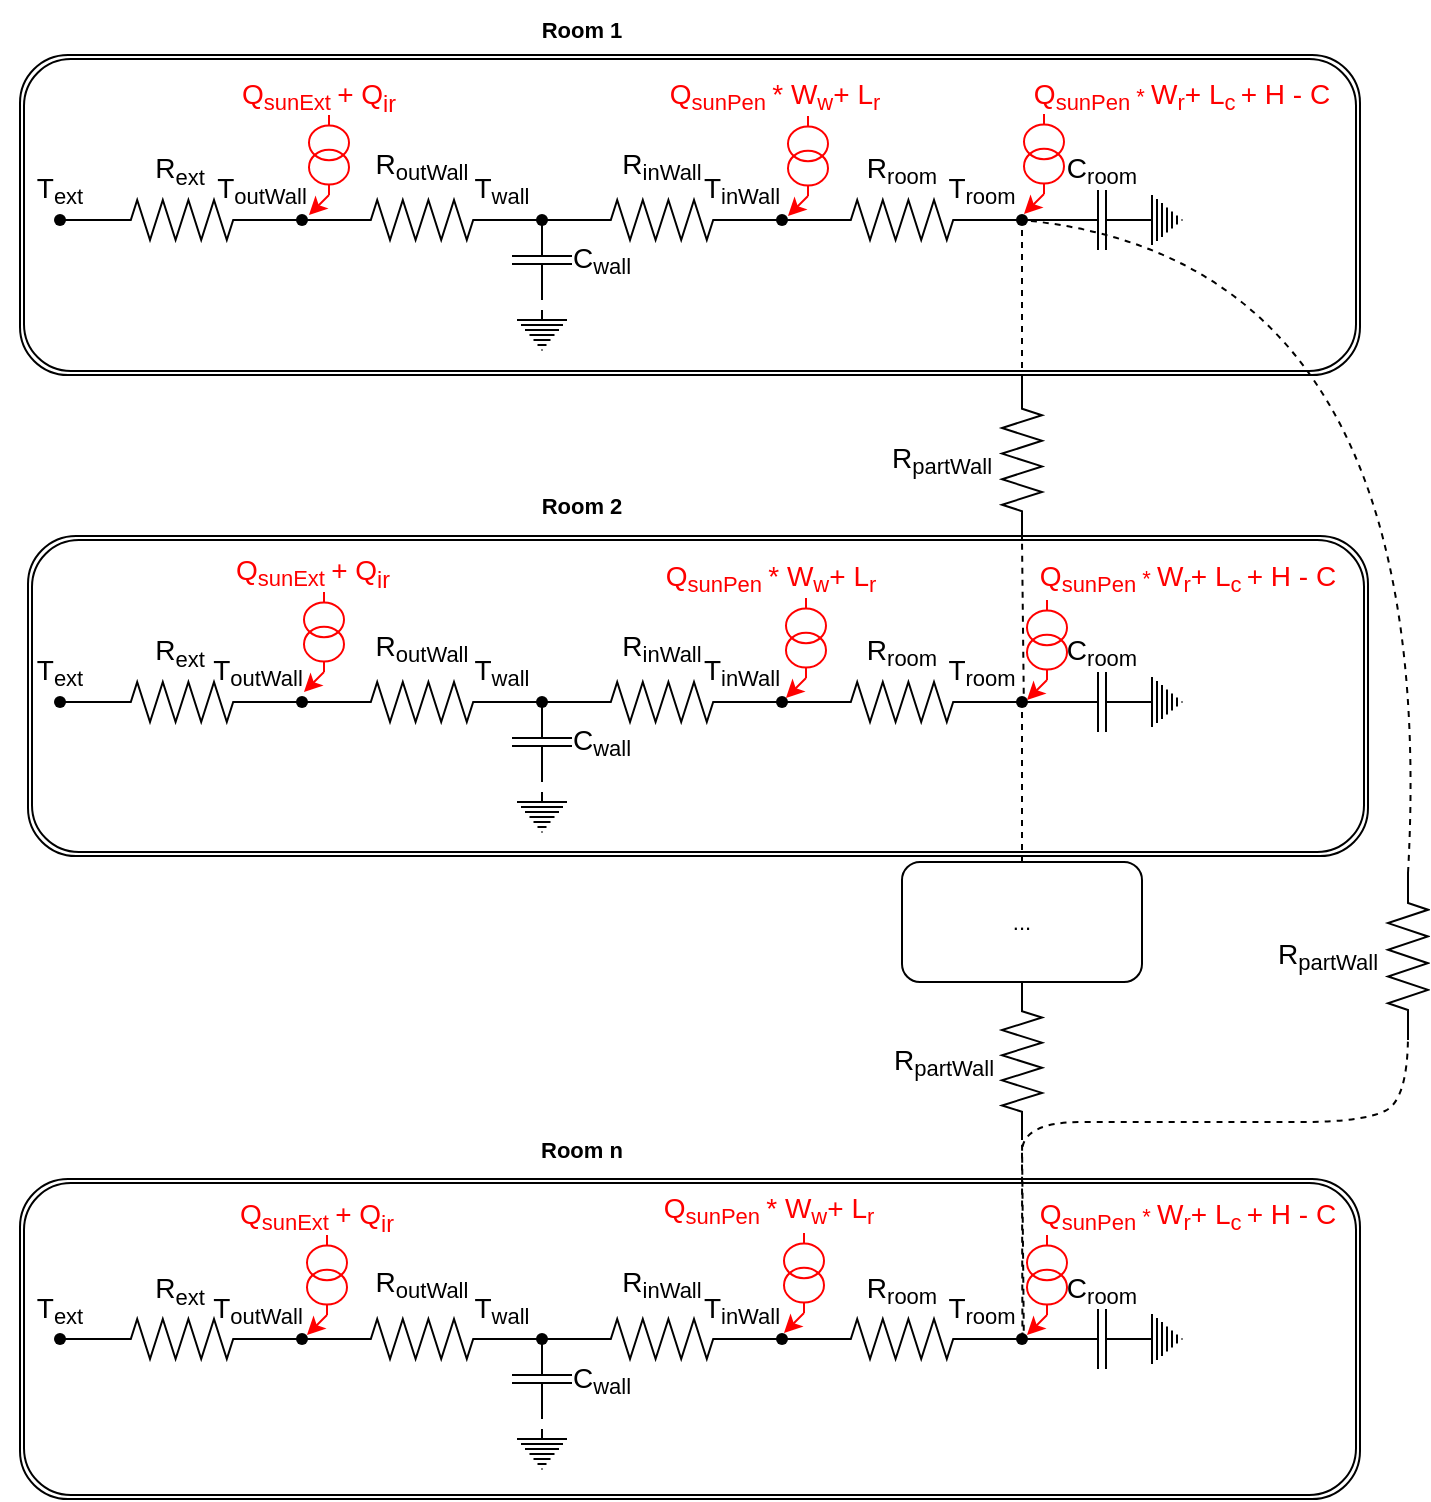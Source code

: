 <mxfile version="20.6.0" type="github">
  <diagram id="fp2iglX0YN-jyKUy6nzM" name="Page-1">
    <mxGraphModel dx="1377" dy="761" grid="1" gridSize="10" guides="1" tooltips="1" connect="1" arrows="1" fold="1" page="1" pageScale="1" pageWidth="827" pageHeight="1169" math="0" shadow="0">
      <root>
        <mxCell id="0" />
        <mxCell id="1" parent="0" />
        <mxCell id="NMDLwAGtHtHafQBuxZD8-47" value="" style="shape=ext;double=1;rounded=1;whiteSpace=wrap;html=1;strokeColor=#000000;fontSize=11;fontColor=#FF0000;fillColor=none;" vertex="1" parent="1">
          <mxGeometry x="39" y="599.5" width="670" height="160" as="geometry" />
        </mxCell>
        <mxCell id="NMDLwAGtHtHafQBuxZD8-45" value="" style="shape=ext;double=1;rounded=1;whiteSpace=wrap;html=1;strokeColor=#000000;fontSize=11;fontColor=#FF0000;fillColor=none;" vertex="1" parent="1">
          <mxGeometry x="39" y="37.5" width="670" height="160" as="geometry" />
        </mxCell>
        <mxCell id="NMDLwAGtHtHafQBuxZD8-46" value="" style="shape=ext;double=1;rounded=1;whiteSpace=wrap;html=1;strokeColor=#000000;fontSize=11;fontColor=#FF0000;fillColor=none;" vertex="1" parent="1">
          <mxGeometry x="43" y="278" width="670" height="160" as="geometry" />
        </mxCell>
        <mxCell id="AQ2lkBxd3Dtjlv-5lI-6-3" value="" style="pointerEvents=1;verticalLabelPosition=bottom;shadow=0;dashed=0;align=center;html=1;verticalAlign=top;shape=mxgraph.electrical.resistors.resistor_2;" parent="1" vertex="1">
          <mxGeometry x="80" y="110" width="80" height="20" as="geometry" />
        </mxCell>
        <mxCell id="AQ2lkBxd3Dtjlv-5lI-6-4" value="" style="shape=waypoint;sketch=0;fillStyle=solid;size=6;pointerEvents=1;points=[];fillColor=none;resizable=0;rotatable=0;perimeter=centerPerimeter;snapToPoint=1;" parent="1" vertex="1">
          <mxGeometry x="39" y="100" width="40" height="40" as="geometry" />
        </mxCell>
        <mxCell id="AQ2lkBxd3Dtjlv-5lI-6-5" value="&lt;font style=&quot;&quot;&gt;&lt;span style=&quot;font-size: 14px;&quot;&gt;T&lt;/span&gt;&lt;sub style=&quot;&quot;&gt;&lt;font style=&quot;font-size: 11px;&quot;&gt;ext&lt;/font&gt;&lt;/sub&gt;&lt;/font&gt;" style="text;html=1;strokeColor=none;fillColor=none;align=center;verticalAlign=middle;whiteSpace=wrap;rounded=0;" parent="1" vertex="1">
          <mxGeometry x="29" y="90" width="60" height="30" as="geometry" />
        </mxCell>
        <mxCell id="AQ2lkBxd3Dtjlv-5lI-6-13" value="&lt;font style=&quot;font-size: 14px;&quot;&gt;T&lt;/font&gt;&lt;sub style=&quot;&quot;&gt;&lt;font style=&quot;font-size: 11px;&quot;&gt;outWall&lt;/font&gt;&lt;/sub&gt;" style="text;html=1;strokeColor=none;fillColor=none;align=center;verticalAlign=middle;whiteSpace=wrap;rounded=0;" parent="1" vertex="1">
          <mxGeometry x="130" y="90" width="60" height="30" as="geometry" />
        </mxCell>
        <mxCell id="AQ2lkBxd3Dtjlv-5lI-6-14" value="" style="pointerEvents=1;verticalLabelPosition=bottom;shadow=0;dashed=0;align=center;html=1;verticalAlign=top;shape=mxgraph.electrical.resistors.resistor_2;" parent="1" vertex="1">
          <mxGeometry x="200" y="110" width="80" height="20" as="geometry" />
        </mxCell>
        <mxCell id="AQ2lkBxd3Dtjlv-5lI-6-17" value="" style="endArrow=none;html=1;rounded=0;fontSize=14;exitX=0.592;exitY=0.597;exitDx=0;exitDy=0;exitPerimeter=0;entryX=0;entryY=0.5;entryDx=0;entryDy=0;entryPerimeter=0;" parent="1" source="AQ2lkBxd3Dtjlv-5lI-6-4" target="AQ2lkBxd3Dtjlv-5lI-6-3" edge="1">
          <mxGeometry width="50" height="50" relative="1" as="geometry">
            <mxPoint x="270" y="330" as="sourcePoint" />
            <mxPoint x="320" y="280" as="targetPoint" />
          </mxGeometry>
        </mxCell>
        <mxCell id="AQ2lkBxd3Dtjlv-5lI-6-21" value="" style="endArrow=none;html=1;rounded=0;fontSize=14;exitX=1;exitY=0.5;exitDx=0;exitDy=0;exitPerimeter=0;entryX=0;entryY=0.5;entryDx=0;entryDy=0;entryPerimeter=0;" parent="1" source="AQ2lkBxd3Dtjlv-5lI-6-3" target="AQ2lkBxd3Dtjlv-5lI-6-14" edge="1">
          <mxGeometry width="50" height="50" relative="1" as="geometry">
            <mxPoint x="270" y="330" as="sourcePoint" />
            <mxPoint x="320" y="280" as="targetPoint" />
          </mxGeometry>
        </mxCell>
        <mxCell id="AQ2lkBxd3Dtjlv-5lI-6-22" value="" style="shape=waypoint;sketch=0;fillStyle=solid;size=6;pointerEvents=1;points=[];fillColor=none;resizable=0;rotatable=0;perimeter=centerPerimeter;snapToPoint=1;fontSize=14;" parent="1" vertex="1">
          <mxGeometry x="160" y="100" width="40" height="40" as="geometry" />
        </mxCell>
        <mxCell id="AQ2lkBxd3Dtjlv-5lI-6-23" value="" style="pointerEvents=1;verticalLabelPosition=bottom;shadow=0;dashed=0;align=center;html=1;verticalAlign=top;shape=mxgraph.electrical.capacitors.capacitor_1;fontSize=14;direction=south;" parent="1" vertex="1">
          <mxGeometry x="285" y="120" width="30" height="40" as="geometry" />
        </mxCell>
        <mxCell id="AQ2lkBxd3Dtjlv-5lI-6-24" value="" style="pointerEvents=1;verticalLabelPosition=bottom;shadow=0;dashed=0;align=center;html=1;verticalAlign=top;shape=mxgraph.electrical.signal_sources.protective_earth;fontSize=14;" parent="1" vertex="1">
          <mxGeometry x="287.5" y="165" width="25" height="20" as="geometry" />
        </mxCell>
        <mxCell id="AQ2lkBxd3Dtjlv-5lI-6-25" value="&lt;font style=&quot;font-size: 14px;&quot;&gt;T&lt;/font&gt;&lt;sub style=&quot;&quot;&gt;&lt;font style=&quot;font-size: 11px;&quot;&gt;wall&lt;/font&gt;&lt;/sub&gt;" style="text;html=1;strokeColor=none;fillColor=none;align=center;verticalAlign=middle;whiteSpace=wrap;rounded=0;" parent="1" vertex="1">
          <mxGeometry x="250" y="90" width="60" height="30" as="geometry" />
        </mxCell>
        <mxCell id="AQ2lkBxd3Dtjlv-5lI-6-26" value="" style="pointerEvents=1;verticalLabelPosition=bottom;shadow=0;dashed=0;align=center;html=1;verticalAlign=top;shape=mxgraph.electrical.resistors.resistor_2;" parent="1" vertex="1">
          <mxGeometry x="320" y="110" width="80" height="20" as="geometry" />
        </mxCell>
        <mxCell id="AQ2lkBxd3Dtjlv-5lI-6-27" value="" style="endArrow=none;html=1;rounded=0;fontSize=14;exitX=1;exitY=0.5;exitDx=0;exitDy=0;exitPerimeter=0;entryX=0;entryY=0.5;entryDx=0;entryDy=0;entryPerimeter=0;" parent="1" target="AQ2lkBxd3Dtjlv-5lI-6-26" edge="1">
          <mxGeometry width="50" height="50" relative="1" as="geometry">
            <mxPoint x="280" y="120" as="sourcePoint" />
            <mxPoint x="440" y="280" as="targetPoint" />
          </mxGeometry>
        </mxCell>
        <mxCell id="AQ2lkBxd3Dtjlv-5lI-6-28" value="" style="shape=waypoint;sketch=0;fillStyle=solid;size=6;pointerEvents=1;points=[];fillColor=none;resizable=0;rotatable=0;perimeter=centerPerimeter;snapToPoint=1;fontSize=14;" parent="1" vertex="1">
          <mxGeometry x="280" y="100" width="40" height="40" as="geometry" />
        </mxCell>
        <mxCell id="AQ2lkBxd3Dtjlv-5lI-6-29" value="&lt;span style=&quot;font-size: 14px;&quot;&gt;C&lt;/span&gt;&lt;sub style=&quot;&quot;&gt;&lt;font style=&quot;font-size: 11px;&quot;&gt;wall&lt;/font&gt;&lt;/sub&gt;" style="text;html=1;strokeColor=none;fillColor=none;align=center;verticalAlign=middle;whiteSpace=wrap;rounded=0;" parent="1" vertex="1">
          <mxGeometry x="300" y="125" width="60" height="30" as="geometry" />
        </mxCell>
        <mxCell id="AQ2lkBxd3Dtjlv-5lI-6-30" value="&lt;font style=&quot;&quot;&gt;&lt;span style=&quot;font-size: 14px;&quot;&gt;T&lt;/span&gt;&lt;sub style=&quot;&quot;&gt;&lt;font style=&quot;font-size: 11px;&quot;&gt;inWall&lt;/font&gt;&lt;/sub&gt;&lt;/font&gt;" style="text;html=1;strokeColor=none;fillColor=none;align=center;verticalAlign=middle;whiteSpace=wrap;rounded=0;" parent="1" vertex="1">
          <mxGeometry x="370" y="90" width="60" height="30" as="geometry" />
        </mxCell>
        <mxCell id="AQ2lkBxd3Dtjlv-5lI-6-31" value="" style="pointerEvents=1;verticalLabelPosition=bottom;shadow=0;dashed=0;align=center;html=1;verticalAlign=top;shape=mxgraph.electrical.resistors.resistor_2;" parent="1" vertex="1">
          <mxGeometry x="440" y="110" width="80" height="20" as="geometry" />
        </mxCell>
        <mxCell id="AQ2lkBxd3Dtjlv-5lI-6-32" value="" style="endArrow=none;html=1;rounded=0;fontSize=14;exitX=1;exitY=0.5;exitDx=0;exitDy=0;exitPerimeter=0;entryX=0;entryY=0.5;entryDx=0;entryDy=0;entryPerimeter=0;" parent="1" target="AQ2lkBxd3Dtjlv-5lI-6-31" edge="1">
          <mxGeometry width="50" height="50" relative="1" as="geometry">
            <mxPoint x="400" y="120" as="sourcePoint" />
            <mxPoint x="560" y="280" as="targetPoint" />
          </mxGeometry>
        </mxCell>
        <mxCell id="AQ2lkBxd3Dtjlv-5lI-6-33" value="" style="shape=waypoint;sketch=0;fillStyle=solid;size=6;pointerEvents=1;points=[];fillColor=none;resizable=0;rotatable=0;perimeter=centerPerimeter;snapToPoint=1;fontSize=14;" parent="1" vertex="1">
          <mxGeometry x="400" y="100" width="40" height="40" as="geometry" />
        </mxCell>
        <mxCell id="AQ2lkBxd3Dtjlv-5lI-6-34" value="" style="endArrow=none;html=1;rounded=0;fontSize=14;exitX=1;exitY=0.5;exitDx=0;exitDy=0;exitPerimeter=0;entryX=0;entryY=0.5;entryDx=0;entryDy=0;entryPerimeter=0;" parent="1" edge="1">
          <mxGeometry width="50" height="50" relative="1" as="geometry">
            <mxPoint x="520.0" y="120" as="sourcePoint" />
            <mxPoint x="560.0" y="120" as="targetPoint" />
          </mxGeometry>
        </mxCell>
        <mxCell id="AQ2lkBxd3Dtjlv-5lI-6-35" value="" style="shape=waypoint;sketch=0;fillStyle=solid;size=6;pointerEvents=1;points=[];fillColor=none;resizable=0;rotatable=0;perimeter=centerPerimeter;snapToPoint=1;fontSize=14;" parent="1" vertex="1">
          <mxGeometry x="520" y="100" width="40" height="40" as="geometry" />
        </mxCell>
        <mxCell id="AQ2lkBxd3Dtjlv-5lI-6-36" value="&lt;font style=&quot;font-size: 14px;&quot;&gt;T&lt;/font&gt;&lt;sub style=&quot;&quot;&gt;&lt;font style=&quot;font-size: 11px;&quot;&gt;room&lt;/font&gt;&lt;/sub&gt;" style="text;html=1;strokeColor=none;fillColor=none;align=center;verticalAlign=middle;whiteSpace=wrap;rounded=0;" parent="1" vertex="1">
          <mxGeometry x="490" y="90" width="60" height="30" as="geometry" />
        </mxCell>
        <mxCell id="AQ2lkBxd3Dtjlv-5lI-6-37" value="" style="pointerEvents=1;verticalLabelPosition=bottom;shadow=0;dashed=0;align=center;html=1;verticalAlign=top;shape=mxgraph.electrical.capacitors.capacitor_1;fontSize=14;direction=west;" parent="1" vertex="1">
          <mxGeometry x="560" y="105" width="40" height="30" as="geometry" />
        </mxCell>
        <mxCell id="AQ2lkBxd3Dtjlv-5lI-6-38" value="" style="pointerEvents=1;verticalLabelPosition=bottom;shadow=0;dashed=0;align=center;html=1;verticalAlign=top;shape=mxgraph.electrical.signal_sources.protective_earth;fontSize=14;direction=north;" parent="1" vertex="1">
          <mxGeometry x="600" y="107.5" width="20" height="25" as="geometry" />
        </mxCell>
        <mxCell id="AQ2lkBxd3Dtjlv-5lI-6-39" value="&lt;span style=&quot;font-size: 14px;&quot;&gt;C&lt;/span&gt;&lt;sub style=&quot;&quot;&gt;&lt;font style=&quot;font-size: 11px;&quot;&gt;room&lt;/font&gt;&lt;/sub&gt;" style="text;html=1;strokeColor=none;fillColor=none;align=center;verticalAlign=middle;whiteSpace=wrap;rounded=0;" parent="1" vertex="1">
          <mxGeometry x="550" y="80" width="60" height="30" as="geometry" />
        </mxCell>
        <mxCell id="AQ2lkBxd3Dtjlv-5lI-6-40" value="" style="pointerEvents=1;verticalLabelPosition=bottom;shadow=0;dashed=0;align=center;html=1;verticalAlign=top;shape=mxgraph.electrical.resistors.resistor_2;direction=south;" parent="1" vertex="1">
          <mxGeometry x="530" y="200" width="20" height="80" as="geometry" />
        </mxCell>
        <mxCell id="AQ2lkBxd3Dtjlv-5lI-6-42" value="&lt;font style=&quot;&quot;&gt;&lt;font style=&quot;&quot;&gt;&lt;span style=&quot;font-size: 14px;&quot;&gt;R&lt;/span&gt;&lt;sub style=&quot;&quot;&gt;&lt;font style=&quot;font-size: 11px;&quot;&gt;room&lt;/font&gt;&lt;/sub&gt;&lt;br&gt;&lt;/font&gt;&lt;/font&gt;" style="text;html=1;strokeColor=none;fillColor=none;align=center;verticalAlign=middle;whiteSpace=wrap;rounded=0;" parent="1" vertex="1">
          <mxGeometry x="450" y="80" width="60" height="30" as="geometry" />
        </mxCell>
        <mxCell id="AQ2lkBxd3Dtjlv-5lI-6-43" value="&lt;font style=&quot;&quot;&gt;&lt;font style=&quot;&quot;&gt;&lt;span style=&quot;font-size: 14px;&quot;&gt;R&lt;/span&gt;&lt;sub style=&quot;&quot;&gt;&lt;font style=&quot;font-size: 11px;&quot;&gt;inWall&lt;/font&gt;&lt;/sub&gt;&lt;br&gt;&lt;/font&gt;&lt;/font&gt;" style="text;html=1;strokeColor=none;fillColor=none;align=center;verticalAlign=middle;whiteSpace=wrap;rounded=0;" parent="1" vertex="1">
          <mxGeometry x="330" y="77.5" width="60" height="30" as="geometry" />
        </mxCell>
        <mxCell id="AQ2lkBxd3Dtjlv-5lI-6-44" value="&lt;font style=&quot;&quot;&gt;&lt;font style=&quot;&quot;&gt;&lt;span style=&quot;font-size: 14px;&quot;&gt;R&lt;/span&gt;&lt;sub style=&quot;&quot;&gt;&lt;font style=&quot;font-size: 11px;&quot;&gt;outWall&lt;/font&gt;&lt;/sub&gt;&lt;br&gt;&lt;/font&gt;&lt;/font&gt;" style="text;html=1;strokeColor=none;fillColor=none;align=center;verticalAlign=middle;whiteSpace=wrap;rounded=0;" parent="1" vertex="1">
          <mxGeometry x="210" y="77.5" width="60" height="30" as="geometry" />
        </mxCell>
        <mxCell id="AQ2lkBxd3Dtjlv-5lI-6-45" value="&lt;font style=&quot;&quot;&gt;&lt;font style=&quot;&quot;&gt;&lt;font style=&quot;font-size: 14px;&quot;&gt;R&lt;/font&gt;&lt;font style=&quot;vertical-align: sub; font-size: 11px;&quot;&gt;ext&lt;/font&gt;&lt;br&gt;&lt;/font&gt;&lt;/font&gt;" style="text;html=1;strokeColor=none;fillColor=none;align=center;verticalAlign=middle;whiteSpace=wrap;rounded=0;" parent="1" vertex="1">
          <mxGeometry x="89" y="80" width="60" height="30" as="geometry" />
        </mxCell>
        <mxCell id="AQ2lkBxd3Dtjlv-5lI-6-48" value="" style="endArrow=none;dashed=1;html=1;rounded=0;fontSize=11;exitX=0;exitY=0.5;exitDx=0;exitDy=0;exitPerimeter=0;entryX=0.541;entryY=0.597;entryDx=0;entryDy=0;entryPerimeter=0;" parent="1" source="AQ2lkBxd3Dtjlv-5lI-6-40" target="AQ2lkBxd3Dtjlv-5lI-6-35" edge="1">
          <mxGeometry width="50" height="50" relative="1" as="geometry">
            <mxPoint x="540" y="140" as="sourcePoint" />
            <mxPoint x="550" y="140" as="targetPoint" />
          </mxGeometry>
        </mxCell>
        <mxCell id="AQ2lkBxd3Dtjlv-5lI-6-53" value="&lt;font style=&quot;&quot;&gt;&lt;font style=&quot;&quot;&gt;&lt;span style=&quot;font-size: 14px;&quot;&gt;R&lt;/span&gt;&lt;sub style=&quot;&quot;&gt;&lt;font style=&quot;font-size: 11px;&quot;&gt;partWall&lt;/font&gt;&lt;/sub&gt;&lt;br&gt;&lt;/font&gt;&lt;/font&gt;" style="text;html=1;strokeColor=none;fillColor=none;align=center;verticalAlign=middle;whiteSpace=wrap;rounded=0;" parent="1" vertex="1">
          <mxGeometry x="470" y="225" width="60" height="30" as="geometry" />
        </mxCell>
        <mxCell id="AQ2lkBxd3Dtjlv-5lI-6-62" value="" style="endArrow=none;dashed=1;html=1;rounded=0;fontSize=11;entryX=1;entryY=0.5;entryDx=0;entryDy=0;entryPerimeter=0;exitX=0.849;exitY=1.061;exitDx=0;exitDy=0;exitPerimeter=0;" parent="1" source="AQ2lkBxd3Dtjlv-5lI-6-89" edge="1">
          <mxGeometry width="50" height="50" relative="1" as="geometry">
            <mxPoint x="540" y="341" as="sourcePoint" />
            <mxPoint x="540.0" y="280" as="targetPoint" />
          </mxGeometry>
        </mxCell>
        <mxCell id="AQ2lkBxd3Dtjlv-5lI-6-67" value="&lt;b&gt;Room 1&lt;/b&gt;" style="text;html=1;strokeColor=none;fillColor=none;align=center;verticalAlign=middle;whiteSpace=wrap;rounded=0;fontSize=11;" parent="1" vertex="1">
          <mxGeometry x="290" y="10" width="60" height="30" as="geometry" />
        </mxCell>
        <mxCell id="AQ2lkBxd3Dtjlv-5lI-6-68" value="" style="pointerEvents=1;verticalLabelPosition=bottom;shadow=0;dashed=0;align=center;html=1;verticalAlign=top;shape=mxgraph.electrical.resistors.resistor_2;" parent="1" vertex="1">
          <mxGeometry x="80" y="351" width="80" height="20" as="geometry" />
        </mxCell>
        <mxCell id="AQ2lkBxd3Dtjlv-5lI-6-69" value="" style="shape=waypoint;sketch=0;fillStyle=solid;size=6;pointerEvents=1;points=[];fillColor=none;resizable=0;rotatable=0;perimeter=centerPerimeter;snapToPoint=1;" parent="1" vertex="1">
          <mxGeometry x="39" y="341" width="40" height="40" as="geometry" />
        </mxCell>
        <mxCell id="AQ2lkBxd3Dtjlv-5lI-6-70" value="&lt;font style=&quot;&quot;&gt;&lt;span style=&quot;font-size: 14px;&quot;&gt;T&lt;/span&gt;&lt;sub style=&quot;&quot;&gt;&lt;font style=&quot;font-size: 11px;&quot;&gt;ext&lt;/font&gt;&lt;/sub&gt;&lt;/font&gt;" style="text;html=1;strokeColor=none;fillColor=none;align=center;verticalAlign=middle;whiteSpace=wrap;rounded=0;" parent="1" vertex="1">
          <mxGeometry x="29" y="331" width="60" height="30" as="geometry" />
        </mxCell>
        <mxCell id="AQ2lkBxd3Dtjlv-5lI-6-71" value="&lt;font style=&quot;font-size: 14px;&quot;&gt;T&lt;/font&gt;&lt;sub style=&quot;&quot;&gt;&lt;font style=&quot;font-size: 11px;&quot;&gt;outWall&lt;/font&gt;&lt;/sub&gt;" style="text;html=1;strokeColor=none;fillColor=none;align=center;verticalAlign=middle;whiteSpace=wrap;rounded=0;" parent="1" vertex="1">
          <mxGeometry x="128" y="331" width="60" height="30" as="geometry" />
        </mxCell>
        <mxCell id="AQ2lkBxd3Dtjlv-5lI-6-72" value="" style="pointerEvents=1;verticalLabelPosition=bottom;shadow=0;dashed=0;align=center;html=1;verticalAlign=top;shape=mxgraph.electrical.resistors.resistor_2;" parent="1" vertex="1">
          <mxGeometry x="200" y="351" width="80" height="20" as="geometry" />
        </mxCell>
        <mxCell id="AQ2lkBxd3Dtjlv-5lI-6-73" value="" style="endArrow=none;html=1;rounded=0;fontSize=14;exitX=0.592;exitY=0.597;exitDx=0;exitDy=0;exitPerimeter=0;entryX=0;entryY=0.5;entryDx=0;entryDy=0;entryPerimeter=0;" parent="1" source="AQ2lkBxd3Dtjlv-5lI-6-69" target="AQ2lkBxd3Dtjlv-5lI-6-68" edge="1">
          <mxGeometry width="50" height="50" relative="1" as="geometry">
            <mxPoint x="270" y="571" as="sourcePoint" />
            <mxPoint x="320" y="521" as="targetPoint" />
          </mxGeometry>
        </mxCell>
        <mxCell id="AQ2lkBxd3Dtjlv-5lI-6-74" value="" style="endArrow=none;html=1;rounded=0;fontSize=14;exitX=1;exitY=0.5;exitDx=0;exitDy=0;exitPerimeter=0;entryX=0;entryY=0.5;entryDx=0;entryDy=0;entryPerimeter=0;" parent="1" source="AQ2lkBxd3Dtjlv-5lI-6-68" target="AQ2lkBxd3Dtjlv-5lI-6-72" edge="1">
          <mxGeometry width="50" height="50" relative="1" as="geometry">
            <mxPoint x="270" y="571" as="sourcePoint" />
            <mxPoint x="320" y="521" as="targetPoint" />
          </mxGeometry>
        </mxCell>
        <mxCell id="AQ2lkBxd3Dtjlv-5lI-6-75" value="" style="shape=waypoint;sketch=0;fillStyle=solid;size=6;pointerEvents=1;points=[];fillColor=none;resizable=0;rotatable=0;perimeter=centerPerimeter;snapToPoint=1;fontSize=14;" parent="1" vertex="1">
          <mxGeometry x="160" y="341" width="40" height="40" as="geometry" />
        </mxCell>
        <mxCell id="AQ2lkBxd3Dtjlv-5lI-6-76" value="" style="pointerEvents=1;verticalLabelPosition=bottom;shadow=0;dashed=0;align=center;html=1;verticalAlign=top;shape=mxgraph.electrical.capacitors.capacitor_1;fontSize=14;direction=south;" parent="1" vertex="1">
          <mxGeometry x="285" y="361" width="30" height="40" as="geometry" />
        </mxCell>
        <mxCell id="AQ2lkBxd3Dtjlv-5lI-6-77" value="" style="pointerEvents=1;verticalLabelPosition=bottom;shadow=0;dashed=0;align=center;html=1;verticalAlign=top;shape=mxgraph.electrical.signal_sources.protective_earth;fontSize=14;" parent="1" vertex="1">
          <mxGeometry x="287.5" y="406" width="25" height="20" as="geometry" />
        </mxCell>
        <mxCell id="AQ2lkBxd3Dtjlv-5lI-6-78" value="&lt;font style=&quot;font-size: 14px;&quot;&gt;T&lt;/font&gt;&lt;sub style=&quot;&quot;&gt;&lt;font style=&quot;font-size: 11px;&quot;&gt;wall&lt;/font&gt;&lt;/sub&gt;" style="text;html=1;strokeColor=none;fillColor=none;align=center;verticalAlign=middle;whiteSpace=wrap;rounded=0;" parent="1" vertex="1">
          <mxGeometry x="250" y="331" width="60" height="30" as="geometry" />
        </mxCell>
        <mxCell id="AQ2lkBxd3Dtjlv-5lI-6-79" value="" style="pointerEvents=1;verticalLabelPosition=bottom;shadow=0;dashed=0;align=center;html=1;verticalAlign=top;shape=mxgraph.electrical.resistors.resistor_2;" parent="1" vertex="1">
          <mxGeometry x="320" y="351" width="80" height="20" as="geometry" />
        </mxCell>
        <mxCell id="AQ2lkBxd3Dtjlv-5lI-6-80" value="" style="endArrow=none;html=1;rounded=0;fontSize=14;exitX=1;exitY=0.5;exitDx=0;exitDy=0;exitPerimeter=0;entryX=0;entryY=0.5;entryDx=0;entryDy=0;entryPerimeter=0;" parent="1" target="AQ2lkBxd3Dtjlv-5lI-6-79" edge="1">
          <mxGeometry width="50" height="50" relative="1" as="geometry">
            <mxPoint x="280" y="361" as="sourcePoint" />
            <mxPoint x="440" y="521" as="targetPoint" />
          </mxGeometry>
        </mxCell>
        <mxCell id="AQ2lkBxd3Dtjlv-5lI-6-81" value="" style="shape=waypoint;sketch=0;fillStyle=solid;size=6;pointerEvents=1;points=[];fillColor=none;resizable=0;rotatable=0;perimeter=centerPerimeter;snapToPoint=1;fontSize=14;" parent="1" vertex="1">
          <mxGeometry x="280" y="341" width="40" height="40" as="geometry" />
        </mxCell>
        <mxCell id="AQ2lkBxd3Dtjlv-5lI-6-82" value="&lt;span style=&quot;font-size: 14px;&quot;&gt;C&lt;/span&gt;&lt;sub style=&quot;&quot;&gt;&lt;font style=&quot;font-size: 11px;&quot;&gt;wall&lt;/font&gt;&lt;/sub&gt;" style="text;html=1;strokeColor=none;fillColor=none;align=center;verticalAlign=middle;whiteSpace=wrap;rounded=0;" parent="1" vertex="1">
          <mxGeometry x="300" y="366" width="60" height="30" as="geometry" />
        </mxCell>
        <mxCell id="AQ2lkBxd3Dtjlv-5lI-6-83" value="&lt;font style=&quot;&quot;&gt;&lt;span style=&quot;font-size: 14px;&quot;&gt;T&lt;/span&gt;&lt;sub style=&quot;&quot;&gt;&lt;font style=&quot;font-size: 11px;&quot;&gt;inWall&lt;/font&gt;&lt;/sub&gt;&lt;/font&gt;" style="text;html=1;strokeColor=none;fillColor=none;align=center;verticalAlign=middle;whiteSpace=wrap;rounded=0;" parent="1" vertex="1">
          <mxGeometry x="370" y="331" width="60" height="30" as="geometry" />
        </mxCell>
        <mxCell id="AQ2lkBxd3Dtjlv-5lI-6-84" value="" style="pointerEvents=1;verticalLabelPosition=bottom;shadow=0;dashed=0;align=center;html=1;verticalAlign=top;shape=mxgraph.electrical.resistors.resistor_2;" parent="1" vertex="1">
          <mxGeometry x="440" y="351" width="80" height="20" as="geometry" />
        </mxCell>
        <mxCell id="AQ2lkBxd3Dtjlv-5lI-6-85" value="" style="endArrow=none;html=1;rounded=0;fontSize=14;exitX=1;exitY=0.5;exitDx=0;exitDy=0;exitPerimeter=0;entryX=0;entryY=0.5;entryDx=0;entryDy=0;entryPerimeter=0;" parent="1" target="AQ2lkBxd3Dtjlv-5lI-6-84" edge="1">
          <mxGeometry width="50" height="50" relative="1" as="geometry">
            <mxPoint x="400.0" y="361" as="sourcePoint" />
            <mxPoint x="560" y="521" as="targetPoint" />
          </mxGeometry>
        </mxCell>
        <mxCell id="AQ2lkBxd3Dtjlv-5lI-6-86" value="" style="shape=waypoint;sketch=0;fillStyle=solid;size=6;pointerEvents=1;points=[];fillColor=none;resizable=0;rotatable=0;perimeter=centerPerimeter;snapToPoint=1;fontSize=14;" parent="1" vertex="1">
          <mxGeometry x="400" y="341" width="40" height="40" as="geometry" />
        </mxCell>
        <mxCell id="AQ2lkBxd3Dtjlv-5lI-6-87" value="" style="endArrow=none;html=1;rounded=0;fontSize=14;exitX=1;exitY=0.5;exitDx=0;exitDy=0;exitPerimeter=0;entryX=0;entryY=0.5;entryDx=0;entryDy=0;entryPerimeter=0;" parent="1" edge="1">
          <mxGeometry width="50" height="50" relative="1" as="geometry">
            <mxPoint x="520.0" y="361" as="sourcePoint" />
            <mxPoint x="560.0" y="361" as="targetPoint" />
          </mxGeometry>
        </mxCell>
        <mxCell id="AQ2lkBxd3Dtjlv-5lI-6-88" value="" style="shape=waypoint;sketch=0;fillStyle=solid;size=6;pointerEvents=1;points=[];fillColor=none;resizable=0;rotatable=0;perimeter=centerPerimeter;snapToPoint=1;fontSize=14;" parent="1" vertex="1">
          <mxGeometry x="520" y="341" width="40" height="40" as="geometry" />
        </mxCell>
        <mxCell id="AQ2lkBxd3Dtjlv-5lI-6-89" value="&lt;font style=&quot;font-size: 14px;&quot;&gt;T&lt;/font&gt;&lt;sub style=&quot;&quot;&gt;&lt;font style=&quot;font-size: 11px;&quot;&gt;room&lt;/font&gt;&lt;/sub&gt;" style="text;html=1;strokeColor=none;fillColor=none;align=center;verticalAlign=middle;whiteSpace=wrap;rounded=0;" parent="1" vertex="1">
          <mxGeometry x="490" y="331" width="60" height="30" as="geometry" />
        </mxCell>
        <mxCell id="AQ2lkBxd3Dtjlv-5lI-6-90" value="" style="pointerEvents=1;verticalLabelPosition=bottom;shadow=0;dashed=0;align=center;html=1;verticalAlign=top;shape=mxgraph.electrical.capacitors.capacitor_1;fontSize=14;direction=west;" parent="1" vertex="1">
          <mxGeometry x="560" y="346" width="40" height="30" as="geometry" />
        </mxCell>
        <mxCell id="AQ2lkBxd3Dtjlv-5lI-6-91" value="" style="pointerEvents=1;verticalLabelPosition=bottom;shadow=0;dashed=0;align=center;html=1;verticalAlign=top;shape=mxgraph.electrical.signal_sources.protective_earth;fontSize=14;direction=north;" parent="1" vertex="1">
          <mxGeometry x="600" y="348.5" width="20" height="25" as="geometry" />
        </mxCell>
        <mxCell id="AQ2lkBxd3Dtjlv-5lI-6-92" value="&lt;span style=&quot;font-size: 14px;&quot;&gt;C&lt;/span&gt;&lt;sub style=&quot;&quot;&gt;&lt;font style=&quot;font-size: 11px;&quot;&gt;room&lt;/font&gt;&lt;/sub&gt;" style="text;html=1;strokeColor=none;fillColor=none;align=center;verticalAlign=middle;whiteSpace=wrap;rounded=0;" parent="1" vertex="1">
          <mxGeometry x="550" y="321" width="60" height="30" as="geometry" />
        </mxCell>
        <mxCell id="AQ2lkBxd3Dtjlv-5lI-6-93" value="&lt;font style=&quot;&quot;&gt;&lt;font style=&quot;&quot;&gt;&lt;span style=&quot;font-size: 14px;&quot;&gt;R&lt;/span&gt;&lt;sub style=&quot;&quot;&gt;&lt;font style=&quot;font-size: 11px;&quot;&gt;room&lt;/font&gt;&lt;/sub&gt;&lt;br&gt;&lt;/font&gt;&lt;/font&gt;" style="text;html=1;strokeColor=none;fillColor=none;align=center;verticalAlign=middle;whiteSpace=wrap;rounded=0;" parent="1" vertex="1">
          <mxGeometry x="450" y="321" width="60" height="30" as="geometry" />
        </mxCell>
        <mxCell id="AQ2lkBxd3Dtjlv-5lI-6-94" value="&lt;font style=&quot;&quot;&gt;&lt;font style=&quot;&quot;&gt;&lt;span style=&quot;font-size: 14px;&quot;&gt;R&lt;/span&gt;&lt;sub style=&quot;&quot;&gt;&lt;font style=&quot;font-size: 11px;&quot;&gt;inWall&lt;/font&gt;&lt;/sub&gt;&lt;br&gt;&lt;/font&gt;&lt;/font&gt;" style="text;html=1;strokeColor=none;fillColor=none;align=center;verticalAlign=middle;whiteSpace=wrap;rounded=0;" parent="1" vertex="1">
          <mxGeometry x="330" y="318.5" width="60" height="30" as="geometry" />
        </mxCell>
        <mxCell id="AQ2lkBxd3Dtjlv-5lI-6-95" value="&lt;font style=&quot;&quot;&gt;&lt;font style=&quot;&quot;&gt;&lt;span style=&quot;font-size: 14px;&quot;&gt;R&lt;/span&gt;&lt;sub style=&quot;&quot;&gt;&lt;font style=&quot;font-size: 11px;&quot;&gt;outWall&lt;/font&gt;&lt;/sub&gt;&lt;br&gt;&lt;/font&gt;&lt;/font&gt;" style="text;html=1;strokeColor=none;fillColor=none;align=center;verticalAlign=middle;whiteSpace=wrap;rounded=0;" parent="1" vertex="1">
          <mxGeometry x="210" y="318.5" width="60" height="30" as="geometry" />
        </mxCell>
        <mxCell id="AQ2lkBxd3Dtjlv-5lI-6-96" value="&lt;font style=&quot;&quot;&gt;&lt;font style=&quot;&quot;&gt;&lt;font style=&quot;font-size: 14px;&quot;&gt;R&lt;/font&gt;&lt;font style=&quot;vertical-align: sub; font-size: 11px;&quot;&gt;ext&lt;/font&gt;&lt;br&gt;&lt;/font&gt;&lt;/font&gt;" style="text;html=1;strokeColor=none;fillColor=none;align=center;verticalAlign=middle;whiteSpace=wrap;rounded=0;" parent="1" vertex="1">
          <mxGeometry x="89" y="321" width="60" height="30" as="geometry" />
        </mxCell>
        <mxCell id="AQ2lkBxd3Dtjlv-5lI-6-97" value="" style="endArrow=none;dashed=1;html=1;rounded=0;fontSize=11;exitX=0;exitY=0.5;exitDx=0;exitDy=0;exitPerimeter=0;" parent="1" target="AQ2lkBxd3Dtjlv-5lI-6-88" edge="1">
          <mxGeometry width="50" height="50" relative="1" as="geometry">
            <mxPoint x="540.0" y="441" as="sourcePoint" />
            <mxPoint x="550" y="401" as="targetPoint" />
          </mxGeometry>
        </mxCell>
        <mxCell id="AQ2lkBxd3Dtjlv-5lI-6-99" value="&lt;b&gt;Room 2&lt;/b&gt;" style="text;html=1;strokeColor=none;fillColor=none;align=center;verticalAlign=middle;whiteSpace=wrap;rounded=0;fontSize=11;" parent="1" vertex="1">
          <mxGeometry x="290" y="248" width="60" height="30" as="geometry" />
        </mxCell>
        <mxCell id="AQ2lkBxd3Dtjlv-5lI-6-141" value="..." style="rounded=1;whiteSpace=wrap;html=1;fontSize=11;fillColor=none;" parent="1" vertex="1">
          <mxGeometry x="480" y="441" width="120" height="60" as="geometry" />
        </mxCell>
        <mxCell id="AQ2lkBxd3Dtjlv-5lI-6-152" value="" style="pointerEvents=1;verticalLabelPosition=bottom;shadow=0;dashed=0;align=center;html=1;verticalAlign=top;shape=mxgraph.electrical.resistors.resistor_2;direction=south;" parent="1" vertex="1">
          <mxGeometry x="530" y="501.5" width="20" height="78.5" as="geometry" />
        </mxCell>
        <mxCell id="AQ2lkBxd3Dtjlv-5lI-6-156" value="&lt;font style=&quot;&quot;&gt;&lt;font style=&quot;&quot;&gt;&lt;span style=&quot;font-size: 14px;&quot;&gt;R&lt;/span&gt;&lt;sub style=&quot;&quot;&gt;&lt;font style=&quot;font-size: 11px;&quot;&gt;partWall&lt;/font&gt;&lt;/sub&gt;&lt;br&gt;&lt;/font&gt;&lt;/font&gt;" style="text;html=1;strokeColor=none;fillColor=none;align=center;verticalAlign=middle;whiteSpace=wrap;rounded=0;" parent="1" vertex="1">
          <mxGeometry x="471" y="525.75" width="60" height="30" as="geometry" />
        </mxCell>
        <mxCell id="AQ2lkBxd3Dtjlv-5lI-6-161" value="" style="endArrow=none;dashed=1;html=1;rounded=0;fontSize=11;exitX=0.849;exitY=1.061;exitDx=0;exitDy=0;exitPerimeter=0;" parent="1" source="AQ2lkBxd3Dtjlv-5lI-6-183" edge="1">
          <mxGeometry width="50" height="50" relative="1" as="geometry">
            <mxPoint x="540" y="659.5" as="sourcePoint" />
            <mxPoint x="540" y="580" as="targetPoint" />
          </mxGeometry>
        </mxCell>
        <mxCell id="AQ2lkBxd3Dtjlv-5lI-6-162" value="" style="pointerEvents=1;verticalLabelPosition=bottom;shadow=0;dashed=0;align=center;html=1;verticalAlign=top;shape=mxgraph.electrical.resistors.resistor_2;" parent="1" vertex="1">
          <mxGeometry x="80" y="669.5" width="80" height="20" as="geometry" />
        </mxCell>
        <mxCell id="AQ2lkBxd3Dtjlv-5lI-6-163" value="" style="shape=waypoint;sketch=0;fillStyle=solid;size=6;pointerEvents=1;points=[];fillColor=none;resizable=0;rotatable=0;perimeter=centerPerimeter;snapToPoint=1;" parent="1" vertex="1">
          <mxGeometry x="39" y="659.5" width="40" height="40" as="geometry" />
        </mxCell>
        <mxCell id="AQ2lkBxd3Dtjlv-5lI-6-164" value="&lt;font style=&quot;&quot;&gt;&lt;span style=&quot;font-size: 14px;&quot;&gt;T&lt;/span&gt;&lt;sub style=&quot;&quot;&gt;&lt;font style=&quot;font-size: 11px;&quot;&gt;ext&lt;/font&gt;&lt;/sub&gt;&lt;/font&gt;" style="text;html=1;strokeColor=none;fillColor=none;align=center;verticalAlign=middle;whiteSpace=wrap;rounded=0;" parent="1" vertex="1">
          <mxGeometry x="29" y="649.5" width="60" height="30" as="geometry" />
        </mxCell>
        <mxCell id="AQ2lkBxd3Dtjlv-5lI-6-165" value="&lt;font style=&quot;font-size: 14px;&quot;&gt;T&lt;/font&gt;&lt;sub style=&quot;&quot;&gt;&lt;font style=&quot;font-size: 11px;&quot;&gt;outWall&lt;/font&gt;&lt;/sub&gt;" style="text;html=1;strokeColor=none;fillColor=none;align=center;verticalAlign=middle;whiteSpace=wrap;rounded=0;" parent="1" vertex="1">
          <mxGeometry x="128" y="649.5" width="60" height="30" as="geometry" />
        </mxCell>
        <mxCell id="AQ2lkBxd3Dtjlv-5lI-6-166" value="" style="pointerEvents=1;verticalLabelPosition=bottom;shadow=0;dashed=0;align=center;html=1;verticalAlign=top;shape=mxgraph.electrical.resistors.resistor_2;" parent="1" vertex="1">
          <mxGeometry x="200" y="669.5" width="80" height="20" as="geometry" />
        </mxCell>
        <mxCell id="AQ2lkBxd3Dtjlv-5lI-6-167" value="" style="endArrow=none;html=1;rounded=0;fontSize=14;exitX=0.592;exitY=0.597;exitDx=0;exitDy=0;exitPerimeter=0;entryX=0;entryY=0.5;entryDx=0;entryDy=0;entryPerimeter=0;" parent="1" source="AQ2lkBxd3Dtjlv-5lI-6-163" target="AQ2lkBxd3Dtjlv-5lI-6-162" edge="1">
          <mxGeometry width="50" height="50" relative="1" as="geometry">
            <mxPoint x="270" y="889.5" as="sourcePoint" />
            <mxPoint x="320" y="839.5" as="targetPoint" />
          </mxGeometry>
        </mxCell>
        <mxCell id="AQ2lkBxd3Dtjlv-5lI-6-168" value="" style="endArrow=none;html=1;rounded=0;fontSize=14;exitX=1;exitY=0.5;exitDx=0;exitDy=0;exitPerimeter=0;entryX=0;entryY=0.5;entryDx=0;entryDy=0;entryPerimeter=0;" parent="1" source="AQ2lkBxd3Dtjlv-5lI-6-162" target="AQ2lkBxd3Dtjlv-5lI-6-166" edge="1">
          <mxGeometry width="50" height="50" relative="1" as="geometry">
            <mxPoint x="270" y="889.5" as="sourcePoint" />
            <mxPoint x="320" y="839.5" as="targetPoint" />
          </mxGeometry>
        </mxCell>
        <mxCell id="AQ2lkBxd3Dtjlv-5lI-6-169" value="" style="shape=waypoint;sketch=0;fillStyle=solid;size=6;pointerEvents=1;points=[];fillColor=none;resizable=0;rotatable=0;perimeter=centerPerimeter;snapToPoint=1;fontSize=14;" parent="1" vertex="1">
          <mxGeometry x="160" y="659.5" width="40" height="40" as="geometry" />
        </mxCell>
        <mxCell id="AQ2lkBxd3Dtjlv-5lI-6-170" value="" style="pointerEvents=1;verticalLabelPosition=bottom;shadow=0;dashed=0;align=center;html=1;verticalAlign=top;shape=mxgraph.electrical.capacitors.capacitor_1;fontSize=14;direction=south;" parent="1" vertex="1">
          <mxGeometry x="285" y="679.5" width="30" height="40" as="geometry" />
        </mxCell>
        <mxCell id="AQ2lkBxd3Dtjlv-5lI-6-171" value="" style="pointerEvents=1;verticalLabelPosition=bottom;shadow=0;dashed=0;align=center;html=1;verticalAlign=top;shape=mxgraph.electrical.signal_sources.protective_earth;fontSize=14;" parent="1" vertex="1">
          <mxGeometry x="287.5" y="724.5" width="25" height="20" as="geometry" />
        </mxCell>
        <mxCell id="AQ2lkBxd3Dtjlv-5lI-6-172" value="&lt;font style=&quot;font-size: 14px;&quot;&gt;T&lt;/font&gt;&lt;sub style=&quot;&quot;&gt;&lt;font style=&quot;font-size: 11px;&quot;&gt;wall&lt;/font&gt;&lt;/sub&gt;" style="text;html=1;strokeColor=none;fillColor=none;align=center;verticalAlign=middle;whiteSpace=wrap;rounded=0;" parent="1" vertex="1">
          <mxGeometry x="250" y="649.5" width="60" height="30" as="geometry" />
        </mxCell>
        <mxCell id="AQ2lkBxd3Dtjlv-5lI-6-173" value="" style="pointerEvents=1;verticalLabelPosition=bottom;shadow=0;dashed=0;align=center;html=1;verticalAlign=top;shape=mxgraph.electrical.resistors.resistor_2;" parent="1" vertex="1">
          <mxGeometry x="320" y="669.5" width="80" height="20" as="geometry" />
        </mxCell>
        <mxCell id="AQ2lkBxd3Dtjlv-5lI-6-174" value="" style="endArrow=none;html=1;rounded=0;fontSize=14;exitX=1;exitY=0.5;exitDx=0;exitDy=0;exitPerimeter=0;entryX=0;entryY=0.5;entryDx=0;entryDy=0;entryPerimeter=0;" parent="1" target="AQ2lkBxd3Dtjlv-5lI-6-173" edge="1">
          <mxGeometry width="50" height="50" relative="1" as="geometry">
            <mxPoint x="280" y="679.5" as="sourcePoint" />
            <mxPoint x="440" y="839.5" as="targetPoint" />
          </mxGeometry>
        </mxCell>
        <mxCell id="AQ2lkBxd3Dtjlv-5lI-6-175" value="" style="shape=waypoint;sketch=0;fillStyle=solid;size=6;pointerEvents=1;points=[];fillColor=none;resizable=0;rotatable=0;perimeter=centerPerimeter;snapToPoint=1;fontSize=14;" parent="1" vertex="1">
          <mxGeometry x="280" y="659.5" width="40" height="40" as="geometry" />
        </mxCell>
        <mxCell id="AQ2lkBxd3Dtjlv-5lI-6-176" value="&lt;span style=&quot;font-size: 14px;&quot;&gt;C&lt;/span&gt;&lt;sub style=&quot;&quot;&gt;&lt;font style=&quot;font-size: 11px;&quot;&gt;wall&lt;/font&gt;&lt;/sub&gt;" style="text;html=1;strokeColor=none;fillColor=none;align=center;verticalAlign=middle;whiteSpace=wrap;rounded=0;" parent="1" vertex="1">
          <mxGeometry x="300" y="684.5" width="60" height="30" as="geometry" />
        </mxCell>
        <mxCell id="AQ2lkBxd3Dtjlv-5lI-6-177" value="&lt;font style=&quot;&quot;&gt;&lt;span style=&quot;font-size: 14px;&quot;&gt;T&lt;/span&gt;&lt;sub style=&quot;&quot;&gt;&lt;font style=&quot;font-size: 11px;&quot;&gt;inWall&lt;/font&gt;&lt;/sub&gt;&lt;/font&gt;" style="text;html=1;strokeColor=none;fillColor=none;align=center;verticalAlign=middle;whiteSpace=wrap;rounded=0;" parent="1" vertex="1">
          <mxGeometry x="370" y="649.5" width="60" height="30" as="geometry" />
        </mxCell>
        <mxCell id="AQ2lkBxd3Dtjlv-5lI-6-178" value="" style="pointerEvents=1;verticalLabelPosition=bottom;shadow=0;dashed=0;align=center;html=1;verticalAlign=top;shape=mxgraph.electrical.resistors.resistor_2;" parent="1" vertex="1">
          <mxGeometry x="440" y="669.5" width="80" height="20" as="geometry" />
        </mxCell>
        <mxCell id="AQ2lkBxd3Dtjlv-5lI-6-179" value="" style="endArrow=none;html=1;rounded=0;fontSize=14;exitX=1;exitY=0.5;exitDx=0;exitDy=0;exitPerimeter=0;entryX=0;entryY=0.5;entryDx=0;entryDy=0;entryPerimeter=0;" parent="1" target="AQ2lkBxd3Dtjlv-5lI-6-178" edge="1">
          <mxGeometry width="50" height="50" relative="1" as="geometry">
            <mxPoint x="400.0" y="679.5" as="sourcePoint" />
            <mxPoint x="560" y="839.5" as="targetPoint" />
          </mxGeometry>
        </mxCell>
        <mxCell id="AQ2lkBxd3Dtjlv-5lI-6-180" value="" style="shape=waypoint;sketch=0;fillStyle=solid;size=6;pointerEvents=1;points=[];fillColor=none;resizable=0;rotatable=0;perimeter=centerPerimeter;snapToPoint=1;fontSize=14;" parent="1" vertex="1">
          <mxGeometry x="400" y="659.5" width="40" height="40" as="geometry" />
        </mxCell>
        <mxCell id="AQ2lkBxd3Dtjlv-5lI-6-181" value="" style="endArrow=none;html=1;rounded=0;fontSize=14;exitX=1;exitY=0.5;exitDx=0;exitDy=0;exitPerimeter=0;entryX=0;entryY=0.5;entryDx=0;entryDy=0;entryPerimeter=0;" parent="1" edge="1">
          <mxGeometry width="50" height="50" relative="1" as="geometry">
            <mxPoint x="520.0" y="679.5" as="sourcePoint" />
            <mxPoint x="560.0" y="679.5" as="targetPoint" />
          </mxGeometry>
        </mxCell>
        <mxCell id="AQ2lkBxd3Dtjlv-5lI-6-182" value="" style="shape=waypoint;sketch=0;fillStyle=solid;size=6;pointerEvents=1;points=[];fillColor=none;resizable=0;rotatable=0;perimeter=centerPerimeter;snapToPoint=1;fontSize=14;" parent="1" vertex="1">
          <mxGeometry x="520" y="659.5" width="40" height="40" as="geometry" />
        </mxCell>
        <mxCell id="AQ2lkBxd3Dtjlv-5lI-6-183" value="&lt;font style=&quot;font-size: 14px;&quot;&gt;T&lt;/font&gt;&lt;sub style=&quot;&quot;&gt;&lt;font style=&quot;font-size: 11px;&quot;&gt;room&lt;/font&gt;&lt;/sub&gt;" style="text;html=1;strokeColor=none;fillColor=none;align=center;verticalAlign=middle;whiteSpace=wrap;rounded=0;" parent="1" vertex="1">
          <mxGeometry x="490" y="649.5" width="60" height="30" as="geometry" />
        </mxCell>
        <mxCell id="AQ2lkBxd3Dtjlv-5lI-6-184" value="" style="pointerEvents=1;verticalLabelPosition=bottom;shadow=0;dashed=0;align=center;html=1;verticalAlign=top;shape=mxgraph.electrical.capacitors.capacitor_1;fontSize=14;direction=west;" parent="1" vertex="1">
          <mxGeometry x="560" y="664.5" width="40" height="30" as="geometry" />
        </mxCell>
        <mxCell id="AQ2lkBxd3Dtjlv-5lI-6-185" value="" style="pointerEvents=1;verticalLabelPosition=bottom;shadow=0;dashed=0;align=center;html=1;verticalAlign=top;shape=mxgraph.electrical.signal_sources.protective_earth;fontSize=14;direction=north;" parent="1" vertex="1">
          <mxGeometry x="600" y="667" width="20" height="25" as="geometry" />
        </mxCell>
        <mxCell id="AQ2lkBxd3Dtjlv-5lI-6-186" value="&lt;span style=&quot;font-size: 14px;&quot;&gt;C&lt;/span&gt;&lt;sub style=&quot;&quot;&gt;&lt;font style=&quot;font-size: 11px;&quot;&gt;room&lt;/font&gt;&lt;/sub&gt;" style="text;html=1;strokeColor=none;fillColor=none;align=center;verticalAlign=middle;whiteSpace=wrap;rounded=0;" parent="1" vertex="1">
          <mxGeometry x="550" y="639.5" width="60" height="30" as="geometry" />
        </mxCell>
        <mxCell id="AQ2lkBxd3Dtjlv-5lI-6-187" value="&lt;font style=&quot;&quot;&gt;&lt;font style=&quot;&quot;&gt;&lt;span style=&quot;font-size: 14px;&quot;&gt;R&lt;/span&gt;&lt;sub style=&quot;&quot;&gt;&lt;font style=&quot;font-size: 11px;&quot;&gt;room&lt;/font&gt;&lt;/sub&gt;&lt;br&gt;&lt;/font&gt;&lt;/font&gt;" style="text;html=1;strokeColor=none;fillColor=none;align=center;verticalAlign=middle;whiteSpace=wrap;rounded=0;" parent="1" vertex="1">
          <mxGeometry x="450" y="639.5" width="60" height="30" as="geometry" />
        </mxCell>
        <mxCell id="AQ2lkBxd3Dtjlv-5lI-6-188" value="&lt;font style=&quot;&quot;&gt;&lt;font style=&quot;&quot;&gt;&lt;span style=&quot;font-size: 14px;&quot;&gt;R&lt;/span&gt;&lt;sub style=&quot;&quot;&gt;&lt;font style=&quot;font-size: 11px;&quot;&gt;inWall&lt;/font&gt;&lt;/sub&gt;&lt;br&gt;&lt;/font&gt;&lt;/font&gt;" style="text;html=1;strokeColor=none;fillColor=none;align=center;verticalAlign=middle;whiteSpace=wrap;rounded=0;" parent="1" vertex="1">
          <mxGeometry x="330" y="637" width="60" height="30" as="geometry" />
        </mxCell>
        <mxCell id="AQ2lkBxd3Dtjlv-5lI-6-189" value="&lt;font style=&quot;&quot;&gt;&lt;font style=&quot;&quot;&gt;&lt;span style=&quot;font-size: 14px;&quot;&gt;R&lt;/span&gt;&lt;sub style=&quot;&quot;&gt;&lt;font style=&quot;font-size: 11px;&quot;&gt;outWall&lt;/font&gt;&lt;/sub&gt;&lt;br&gt;&lt;/font&gt;&lt;/font&gt;" style="text;html=1;strokeColor=none;fillColor=none;align=center;verticalAlign=middle;whiteSpace=wrap;rounded=0;" parent="1" vertex="1">
          <mxGeometry x="210" y="637" width="60" height="30" as="geometry" />
        </mxCell>
        <mxCell id="AQ2lkBxd3Dtjlv-5lI-6-190" value="&lt;font style=&quot;&quot;&gt;&lt;font style=&quot;&quot;&gt;&lt;font style=&quot;font-size: 14px;&quot;&gt;R&lt;/font&gt;&lt;font style=&quot;vertical-align: sub; font-size: 11px;&quot;&gt;ext&lt;/font&gt;&lt;br&gt;&lt;/font&gt;&lt;/font&gt;" style="text;html=1;strokeColor=none;fillColor=none;align=center;verticalAlign=middle;whiteSpace=wrap;rounded=0;" parent="1" vertex="1">
          <mxGeometry x="89" y="639.5" width="60" height="30" as="geometry" />
        </mxCell>
        <mxCell id="AQ2lkBxd3Dtjlv-5lI-6-191" value="" style="pointerEvents=1;verticalLabelPosition=bottom;shadow=0;dashed=0;align=center;html=1;verticalAlign=top;shape=mxgraph.electrical.resistors.resistor_2;direction=south;" parent="1" vertex="1">
          <mxGeometry x="723" y="446.5" width="20" height="83.5" as="geometry" />
        </mxCell>
        <mxCell id="AQ2lkBxd3Dtjlv-5lI-6-194" value="&lt;font style=&quot;&quot;&gt;&lt;font style=&quot;&quot;&gt;&lt;span style=&quot;font-size: 14px;&quot;&gt;R&lt;/span&gt;&lt;sub style=&quot;&quot;&gt;&lt;font style=&quot;font-size: 11px;&quot;&gt;partWall&lt;/font&gt;&lt;/sub&gt;&lt;br&gt;&lt;/font&gt;&lt;/font&gt;" style="text;html=1;strokeColor=none;fillColor=none;align=center;verticalAlign=middle;whiteSpace=wrap;rounded=0;" parent="1" vertex="1">
          <mxGeometry x="663" y="473.25" width="60" height="30" as="geometry" />
        </mxCell>
        <mxCell id="AQ2lkBxd3Dtjlv-5lI-6-199" value="" style="endArrow=none;dashed=1;html=1;fontSize=11;exitX=0;exitY=0.5;exitDx=0;exitDy=0;exitPerimeter=0;curved=1;" parent="1" source="AQ2lkBxd3Dtjlv-5lI-6-191" edge="1">
          <mxGeometry width="50" height="50" relative="1" as="geometry">
            <mxPoint x="270" y="290" as="sourcePoint" />
            <mxPoint x="540" y="120" as="targetPoint" />
            <Array as="points">
              <mxPoint x="750" y="140" />
            </Array>
          </mxGeometry>
        </mxCell>
        <mxCell id="AQ2lkBxd3Dtjlv-5lI-6-203" value="" style="endArrow=none;dashed=1;html=1;strokeWidth=1;fontSize=11;curved=1;exitX=0.837;exitY=0.998;exitDx=0;exitDy=0;exitPerimeter=0;" parent="1" source="AQ2lkBxd3Dtjlv-5lI-6-183" edge="1">
          <mxGeometry width="50" height="50" relative="1" as="geometry">
            <mxPoint x="660" y="631" as="sourcePoint" />
            <mxPoint x="733" y="527" as="targetPoint" />
            <Array as="points">
              <mxPoint x="540" y="601" />
              <mxPoint x="540" y="571" />
              <mxPoint x="600" y="571" />
              <mxPoint x="650" y="571" />
              <mxPoint x="710" y="571" />
              <mxPoint x="733" y="560" />
            </Array>
          </mxGeometry>
        </mxCell>
        <mxCell id="AQ2lkBxd3Dtjlv-5lI-6-208" value="&lt;b&gt;Room n&lt;/b&gt;" style="text;html=1;strokeColor=none;fillColor=none;align=center;verticalAlign=middle;whiteSpace=wrap;rounded=0;fontSize=11;" parent="1" vertex="1">
          <mxGeometry x="290" y="570" width="60" height="30" as="geometry" />
        </mxCell>
        <mxCell id="NMDLwAGtHtHafQBuxZD8-5" value="" style="pointerEvents=1;verticalLabelPosition=bottom;shadow=0;dashed=0;align=center;html=1;verticalAlign=top;shape=mxgraph.electrical.inductors.potential_transformer_2;fontSize=11;fillColor=#FF0000;direction=south;strokeColor=#FF0000;" vertex="1" parent="1">
          <mxGeometry x="183.5" y="67.5" width="20" height="40" as="geometry" />
        </mxCell>
        <mxCell id="NMDLwAGtHtHafQBuxZD8-6" value="" style="endArrow=classic;html=1;strokeWidth=1;fontSize=11;curved=1;exitX=1;exitY=0.5;exitDx=0;exitDy=0;exitPerimeter=0;strokeColor=#FF0000;" edge="1" parent="1" source="NMDLwAGtHtHafQBuxZD8-5">
          <mxGeometry width="50" height="50" relative="1" as="geometry">
            <mxPoint x="383.5" y="377.5" as="sourcePoint" />
            <mxPoint x="183.5" y="117.5" as="targetPoint" />
          </mxGeometry>
        </mxCell>
        <mxCell id="NMDLwAGtHtHafQBuxZD8-7" value="&lt;font color=&quot;#ff0000&quot;&gt;&lt;font style=&quot;font-size: 14px;&quot;&gt;Q&lt;/font&gt;&lt;font style=&quot;vertical-align: sub; font-size: 11px;&quot;&gt;sunExt&lt;/font&gt;&lt;font style=&quot;font-size: 11px;&quot;&gt; &lt;/font&gt;&lt;font style=&quot;font-size: 14px;&quot;&gt;+ Q&lt;sub&gt;ir&lt;/sub&gt;&lt;/font&gt;&lt;/font&gt;" style="text;html=1;strokeColor=none;fillColor=none;align=center;verticalAlign=middle;whiteSpace=wrap;rounded=0;fontSize=11;" vertex="1" parent="1">
          <mxGeometry x="142.5" y="42.5" width="91" height="30" as="geometry" />
        </mxCell>
        <mxCell id="NMDLwAGtHtHafQBuxZD8-11" value="" style="pointerEvents=1;verticalLabelPosition=bottom;shadow=0;dashed=0;align=center;html=1;verticalAlign=top;shape=mxgraph.electrical.inductors.potential_transformer_2;fontSize=11;fillColor=#FF0000;direction=south;strokeColor=#FF0000;" vertex="1" parent="1">
          <mxGeometry x="181" y="306" width="20" height="40" as="geometry" />
        </mxCell>
        <mxCell id="NMDLwAGtHtHafQBuxZD8-12" value="" style="endArrow=classic;html=1;strokeWidth=1;fontSize=11;curved=1;exitX=1;exitY=0.5;exitDx=0;exitDy=0;exitPerimeter=0;strokeColor=#FF0000;" edge="1" parent="1" source="NMDLwAGtHtHafQBuxZD8-11">
          <mxGeometry width="50" height="50" relative="1" as="geometry">
            <mxPoint x="381" y="616" as="sourcePoint" />
            <mxPoint x="181" y="356" as="targetPoint" />
          </mxGeometry>
        </mxCell>
        <mxCell id="NMDLwAGtHtHafQBuxZD8-13" value="&lt;font color=&quot;#ff0000&quot;&gt;&lt;font style=&quot;font-size: 14px;&quot;&gt;Q&lt;/font&gt;&lt;font style=&quot;vertical-align: sub; font-size: 11px;&quot;&gt;sunExt&lt;/font&gt;&lt;font style=&quot;font-size: 11px;&quot;&gt; &lt;/font&gt;&lt;font style=&quot;font-size: 14px;&quot;&gt;+ Q&lt;sub&gt;ir&lt;/sub&gt;&lt;/font&gt;&lt;/font&gt;" style="text;html=1;strokeColor=none;fillColor=none;align=center;verticalAlign=middle;whiteSpace=wrap;rounded=0;fontSize=11;" vertex="1" parent="1">
          <mxGeometry x="140" y="281" width="91" height="30" as="geometry" />
        </mxCell>
        <mxCell id="NMDLwAGtHtHafQBuxZD8-14" value="" style="pointerEvents=1;verticalLabelPosition=bottom;shadow=0;dashed=0;align=center;html=1;verticalAlign=top;shape=mxgraph.electrical.inductors.potential_transformer_2;fontSize=11;fillColor=#FF0000;direction=south;strokeColor=#FF0000;" vertex="1" parent="1">
          <mxGeometry x="423" y="68" width="20" height="40" as="geometry" />
        </mxCell>
        <mxCell id="NMDLwAGtHtHafQBuxZD8-15" value="" style="endArrow=classic;html=1;strokeWidth=1;fontSize=11;curved=1;exitX=1;exitY=0.5;exitDx=0;exitDy=0;exitPerimeter=0;strokeColor=#FF0000;" edge="1" parent="1" source="NMDLwAGtHtHafQBuxZD8-14">
          <mxGeometry width="50" height="50" relative="1" as="geometry">
            <mxPoint x="623" y="378" as="sourcePoint" />
            <mxPoint x="423" y="118" as="targetPoint" />
          </mxGeometry>
        </mxCell>
        <mxCell id="NMDLwAGtHtHafQBuxZD8-16" value="&lt;font color=&quot;#ff0000&quot;&gt;&lt;font style=&quot;font-size: 14px;&quot;&gt;Q&lt;/font&gt;&lt;font style=&quot;font-size: 11px; vertical-align: sub;&quot;&gt;sunPen&amp;nbsp;&lt;/font&gt;&lt;font style=&quot;&quot;&gt;&lt;font style=&quot;font-size: 14px;&quot;&gt;* W&lt;/font&gt;&lt;sub style=&quot;font-size: 11px;&quot;&gt;w&lt;/sub&gt;&lt;/font&gt;&lt;font style=&quot;&quot;&gt;&lt;span style=&quot;font-size: 14px;&quot;&gt;+ L&lt;/span&gt;&lt;sub style=&quot;&quot;&gt;&lt;font style=&quot;font-size: 11px;&quot;&gt;r&lt;/font&gt;&lt;/sub&gt;&lt;/font&gt;&lt;/font&gt;" style="text;html=1;strokeColor=none;fillColor=none;align=center;verticalAlign=middle;whiteSpace=wrap;rounded=0;fontSize=11;" vertex="1" parent="1">
          <mxGeometry x="360" y="43" width="113" height="30" as="geometry" />
        </mxCell>
        <mxCell id="NMDLwAGtHtHafQBuxZD8-17" value="" style="pointerEvents=1;verticalLabelPosition=bottom;shadow=0;dashed=0;align=center;html=1;verticalAlign=top;shape=mxgraph.electrical.inductors.potential_transformer_2;fontSize=11;fillColor=#FF0000;direction=south;strokeColor=#FF0000;" vertex="1" parent="1">
          <mxGeometry x="541" y="67" width="20" height="40" as="geometry" />
        </mxCell>
        <mxCell id="NMDLwAGtHtHafQBuxZD8-18" value="" style="endArrow=classic;html=1;strokeWidth=1;fontSize=11;curved=1;exitX=1;exitY=0.5;exitDx=0;exitDy=0;exitPerimeter=0;strokeColor=#FF0000;" edge="1" parent="1" source="NMDLwAGtHtHafQBuxZD8-17">
          <mxGeometry width="50" height="50" relative="1" as="geometry">
            <mxPoint x="741" y="377" as="sourcePoint" />
            <mxPoint x="541" y="117" as="targetPoint" />
          </mxGeometry>
        </mxCell>
        <mxCell id="NMDLwAGtHtHafQBuxZD8-19" value="&lt;font color=&quot;#ff0000&quot;&gt;&lt;font style=&quot;font-size: 14px;&quot;&gt;Q&lt;/font&gt;&lt;font style=&quot;vertical-align: sub; font-size: 11px;&quot;&gt;sunPen&lt;/font&gt;&lt;font style=&quot;font-size: 11px;&quot;&gt;&amp;nbsp;* &lt;/font&gt;&lt;font style=&quot;&quot;&gt;&lt;font style=&quot;font-size: 14px;&quot;&gt;W&lt;/font&gt;&lt;sub style=&quot;font-size: 11px;&quot;&gt;r&lt;/sub&gt;&lt;/font&gt;&lt;font style=&quot;&quot;&gt;&lt;span style=&quot;font-size: 14px;&quot;&gt;+ L&lt;/span&gt;&lt;sub style=&quot;&quot;&gt;&lt;font style=&quot;font-size: 11px;&quot;&gt;c&lt;/font&gt; &lt;/sub&gt;&lt;span style=&quot;font-size: 14px;&quot;&gt;+ H - C&lt;/span&gt;&lt;/font&gt;&lt;/font&gt;" style="text;html=1;strokeColor=none;fillColor=none;align=center;verticalAlign=middle;whiteSpace=wrap;rounded=0;fontSize=11;" vertex="1" parent="1">
          <mxGeometry x="540" y="43" width="160" height="30" as="geometry" />
        </mxCell>
        <mxCell id="NMDLwAGtHtHafQBuxZD8-23" value="" style="pointerEvents=1;verticalLabelPosition=bottom;shadow=0;dashed=0;align=center;html=1;verticalAlign=top;shape=mxgraph.electrical.inductors.potential_transformer_2;fontSize=11;fillColor=#FF0000;direction=south;strokeColor=#FF0000;" vertex="1" parent="1">
          <mxGeometry x="422" y="309" width="20" height="40" as="geometry" />
        </mxCell>
        <mxCell id="NMDLwAGtHtHafQBuxZD8-24" value="" style="endArrow=classic;html=1;strokeWidth=1;fontSize=11;curved=1;exitX=1;exitY=0.5;exitDx=0;exitDy=0;exitPerimeter=0;strokeColor=#FF0000;" edge="1" parent="1" source="NMDLwAGtHtHafQBuxZD8-23">
          <mxGeometry width="50" height="50" relative="1" as="geometry">
            <mxPoint x="622" y="619" as="sourcePoint" />
            <mxPoint x="422" y="359" as="targetPoint" />
          </mxGeometry>
        </mxCell>
        <mxCell id="NMDLwAGtHtHafQBuxZD8-26" value="" style="pointerEvents=1;verticalLabelPosition=bottom;shadow=0;dashed=0;align=center;html=1;verticalAlign=top;shape=mxgraph.electrical.inductors.potential_transformer_2;fontSize=11;fillColor=#FF0000;direction=south;strokeColor=#FF0000;" vertex="1" parent="1">
          <mxGeometry x="182.5" y="627.5" width="20" height="40" as="geometry" />
        </mxCell>
        <mxCell id="NMDLwAGtHtHafQBuxZD8-27" value="" style="endArrow=classic;html=1;strokeWidth=1;fontSize=11;curved=1;exitX=1;exitY=0.5;exitDx=0;exitDy=0;exitPerimeter=0;strokeColor=#FF0000;" edge="1" parent="1" source="NMDLwAGtHtHafQBuxZD8-26">
          <mxGeometry width="50" height="50" relative="1" as="geometry">
            <mxPoint x="382.5" y="937.5" as="sourcePoint" />
            <mxPoint x="182.5" y="677.5" as="targetPoint" />
          </mxGeometry>
        </mxCell>
        <mxCell id="NMDLwAGtHtHafQBuxZD8-28" value="&lt;font color=&quot;#ff0000&quot;&gt;&lt;font style=&quot;font-size: 14px;&quot;&gt;Q&lt;/font&gt;&lt;font style=&quot;vertical-align: sub; font-size: 11px;&quot;&gt;sunExt&lt;/font&gt;&lt;font style=&quot;font-size: 11px;&quot;&gt; &lt;/font&gt;&lt;font style=&quot;font-size: 14px;&quot;&gt;+ Q&lt;sub&gt;ir&lt;/sub&gt;&lt;/font&gt;&lt;/font&gt;" style="text;html=1;strokeColor=none;fillColor=none;align=center;verticalAlign=middle;whiteSpace=wrap;rounded=0;fontSize=11;" vertex="1" parent="1">
          <mxGeometry x="141.5" y="602.5" width="91" height="30" as="geometry" />
        </mxCell>
        <mxCell id="NMDLwAGtHtHafQBuxZD8-29" value="" style="pointerEvents=1;verticalLabelPosition=bottom;shadow=0;dashed=0;align=center;html=1;verticalAlign=top;shape=mxgraph.electrical.inductors.potential_transformer_2;fontSize=11;fillColor=#FF0000;direction=south;strokeColor=#FF0000;" vertex="1" parent="1">
          <mxGeometry x="542.5" y="310" width="20" height="40" as="geometry" />
        </mxCell>
        <mxCell id="NMDLwAGtHtHafQBuxZD8-30" value="" style="endArrow=classic;html=1;strokeWidth=1;fontSize=11;curved=1;exitX=1;exitY=0.5;exitDx=0;exitDy=0;exitPerimeter=0;strokeColor=#FF0000;" edge="1" parent="1" source="NMDLwAGtHtHafQBuxZD8-29">
          <mxGeometry width="50" height="50" relative="1" as="geometry">
            <mxPoint x="742.5" y="620" as="sourcePoint" />
            <mxPoint x="542.5" y="360" as="targetPoint" />
          </mxGeometry>
        </mxCell>
        <mxCell id="NMDLwAGtHtHafQBuxZD8-32" value="" style="pointerEvents=1;verticalLabelPosition=bottom;shadow=0;dashed=0;align=center;html=1;verticalAlign=top;shape=mxgraph.electrical.inductors.potential_transformer_2;fontSize=11;fillColor=#FF0000;direction=south;strokeColor=#FF0000;" vertex="1" parent="1">
          <mxGeometry x="421" y="626.5" width="20" height="40" as="geometry" />
        </mxCell>
        <mxCell id="NMDLwAGtHtHafQBuxZD8-33" value="" style="endArrow=classic;html=1;strokeWidth=1;fontSize=11;curved=1;exitX=1;exitY=0.5;exitDx=0;exitDy=0;exitPerimeter=0;strokeColor=#FF0000;" edge="1" parent="1" source="NMDLwAGtHtHafQBuxZD8-32">
          <mxGeometry width="50" height="50" relative="1" as="geometry">
            <mxPoint x="621" y="936.5" as="sourcePoint" />
            <mxPoint x="421" y="676.5" as="targetPoint" />
          </mxGeometry>
        </mxCell>
        <mxCell id="NMDLwAGtHtHafQBuxZD8-35" value="" style="pointerEvents=1;verticalLabelPosition=bottom;shadow=0;dashed=0;align=center;html=1;verticalAlign=top;shape=mxgraph.electrical.inductors.potential_transformer_2;fontSize=11;fillColor=#FF0000;direction=south;strokeColor=#FF0000;" vertex="1" parent="1">
          <mxGeometry x="542.5" y="627.5" width="20" height="40" as="geometry" />
        </mxCell>
        <mxCell id="NMDLwAGtHtHafQBuxZD8-36" value="" style="endArrow=classic;html=1;strokeWidth=1;fontSize=11;curved=1;exitX=1;exitY=0.5;exitDx=0;exitDy=0;exitPerimeter=0;strokeColor=#FF0000;" edge="1" parent="1" source="NMDLwAGtHtHafQBuxZD8-35">
          <mxGeometry width="50" height="50" relative="1" as="geometry">
            <mxPoint x="742.5" y="937.5" as="sourcePoint" />
            <mxPoint x="542.5" y="677.5" as="targetPoint" />
          </mxGeometry>
        </mxCell>
        <mxCell id="NMDLwAGtHtHafQBuxZD8-38" value="&lt;font color=&quot;#ff0000&quot;&gt;&lt;font style=&quot;font-size: 14px;&quot;&gt;Q&lt;/font&gt;&lt;font style=&quot;font-size: 11px; vertical-align: sub;&quot;&gt;sunPen&amp;nbsp;&lt;/font&gt;&lt;font style=&quot;&quot;&gt;&lt;font style=&quot;font-size: 14px;&quot;&gt;* W&lt;/font&gt;&lt;sub style=&quot;font-size: 11px;&quot;&gt;w&lt;/sub&gt;&lt;/font&gt;&lt;font style=&quot;&quot;&gt;&lt;span style=&quot;font-size: 14px;&quot;&gt;+ L&lt;/span&gt;&lt;sub style=&quot;&quot;&gt;&lt;font style=&quot;font-size: 11px;&quot;&gt;r&lt;/font&gt;&lt;/sub&gt;&lt;/font&gt;&lt;/font&gt;" style="text;html=1;strokeColor=none;fillColor=none;align=center;verticalAlign=middle;whiteSpace=wrap;rounded=0;fontSize=11;" vertex="1" parent="1">
          <mxGeometry x="358" y="284" width="113" height="30" as="geometry" />
        </mxCell>
        <mxCell id="NMDLwAGtHtHafQBuxZD8-39" value="&lt;font color=&quot;#ff0000&quot;&gt;&lt;font style=&quot;font-size: 14px;&quot;&gt;Q&lt;/font&gt;&lt;font style=&quot;font-size: 11px; vertical-align: sub;&quot;&gt;sunPen&amp;nbsp;&lt;/font&gt;&lt;font style=&quot;&quot;&gt;&lt;font style=&quot;font-size: 14px;&quot;&gt;* W&lt;/font&gt;&lt;sub style=&quot;font-size: 11px;&quot;&gt;w&lt;/sub&gt;&lt;/font&gt;&lt;font style=&quot;&quot;&gt;&lt;span style=&quot;font-size: 14px;&quot;&gt;+ L&lt;/span&gt;&lt;sub style=&quot;&quot;&gt;&lt;font style=&quot;font-size: 11px;&quot;&gt;r&lt;/font&gt;&lt;/sub&gt;&lt;/font&gt;&lt;/font&gt;" style="text;html=1;strokeColor=none;fillColor=none;align=center;verticalAlign=middle;whiteSpace=wrap;rounded=0;fontSize=11;" vertex="1" parent="1">
          <mxGeometry x="357" y="599.5" width="113" height="30" as="geometry" />
        </mxCell>
        <mxCell id="NMDLwAGtHtHafQBuxZD8-40" value="&lt;font color=&quot;#ff0000&quot;&gt;&lt;font style=&quot;font-size: 14px;&quot;&gt;Q&lt;/font&gt;&lt;font style=&quot;vertical-align: sub; font-size: 11px;&quot;&gt;sunPen&lt;/font&gt;&lt;font style=&quot;font-size: 11px;&quot;&gt;&amp;nbsp;* &lt;/font&gt;&lt;font style=&quot;&quot;&gt;&lt;font style=&quot;font-size: 14px;&quot;&gt;W&lt;/font&gt;&lt;sub style=&quot;font-size: 11px;&quot;&gt;r&lt;/sub&gt;&lt;/font&gt;&lt;font style=&quot;&quot;&gt;&lt;span style=&quot;font-size: 14px;&quot;&gt;+ L&lt;/span&gt;&lt;sub style=&quot;&quot;&gt;&lt;font style=&quot;font-size: 11px;&quot;&gt;c&lt;/font&gt; &lt;/sub&gt;&lt;span style=&quot;font-size: 14px;&quot;&gt;+ H - C&lt;/span&gt;&lt;/font&gt;&lt;/font&gt;" style="text;html=1;strokeColor=none;fillColor=none;align=center;verticalAlign=middle;whiteSpace=wrap;rounded=0;fontSize=11;" vertex="1" parent="1">
          <mxGeometry x="542.5" y="284" width="160" height="30" as="geometry" />
        </mxCell>
        <mxCell id="NMDLwAGtHtHafQBuxZD8-42" value="&lt;font color=&quot;#ff0000&quot;&gt;&lt;font style=&quot;font-size: 14px;&quot;&gt;Q&lt;/font&gt;&lt;font style=&quot;vertical-align: sub; font-size: 11px;&quot;&gt;sunPen&lt;/font&gt;&lt;font style=&quot;font-size: 11px;&quot;&gt;&amp;nbsp;* &lt;/font&gt;&lt;font style=&quot;&quot;&gt;&lt;font style=&quot;font-size: 14px;&quot;&gt;W&lt;/font&gt;&lt;sub style=&quot;font-size: 11px;&quot;&gt;r&lt;/sub&gt;&lt;/font&gt;&lt;font style=&quot;&quot;&gt;&lt;span style=&quot;font-size: 14px;&quot;&gt;+ L&lt;/span&gt;&lt;sub style=&quot;&quot;&gt;&lt;font style=&quot;font-size: 11px;&quot;&gt;c&lt;/font&gt; &lt;/sub&gt;&lt;span style=&quot;font-size: 14px;&quot;&gt;+ H - C&lt;/span&gt;&lt;/font&gt;&lt;/font&gt;" style="text;html=1;strokeColor=none;fillColor=none;align=center;verticalAlign=middle;whiteSpace=wrap;rounded=0;fontSize=11;" vertex="1" parent="1">
          <mxGeometry x="542.5" y="602.5" width="160" height="30" as="geometry" />
        </mxCell>
      </root>
    </mxGraphModel>
  </diagram>
</mxfile>
